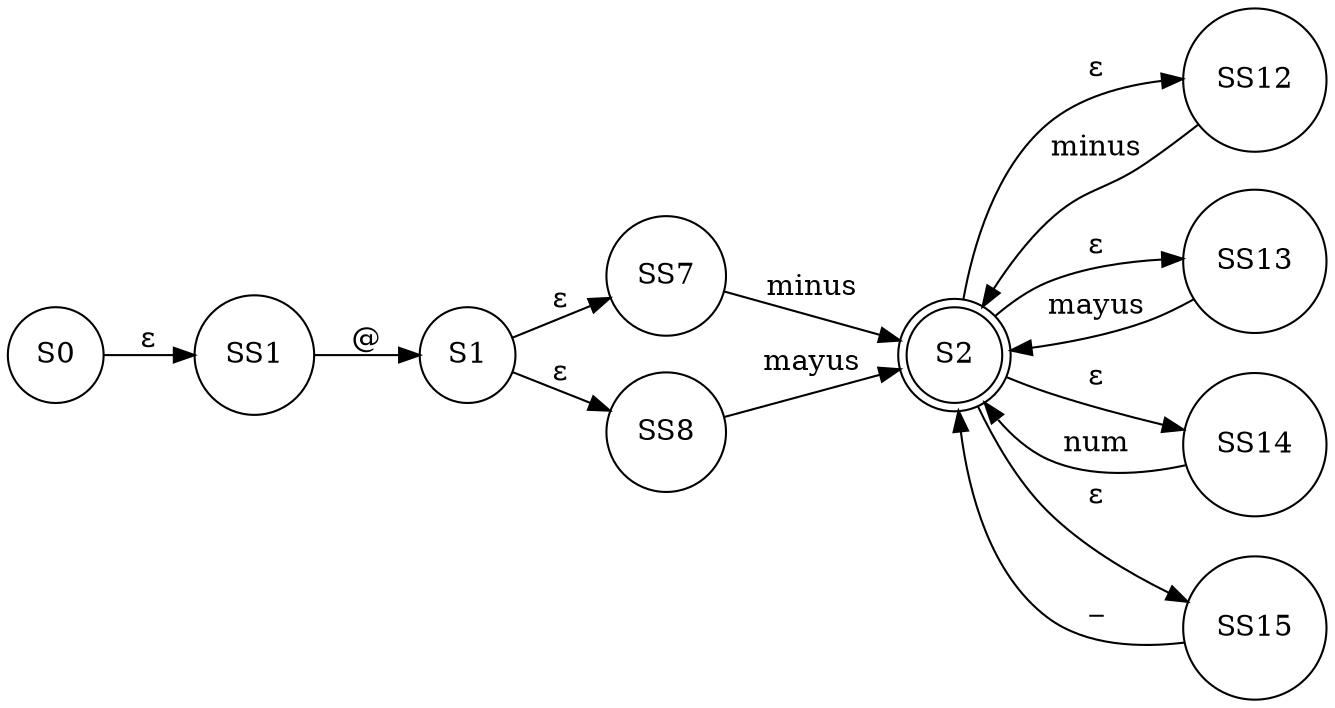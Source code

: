 digraph G{
rankdir=LR
node[shape=circle]
nodo0 [ label ="S0"];
nodo1 [ label ="S1"];
nodo2 [ label ="S2", shape=doublecircle ];
nodo0->SS1 [label = "ε"]
SS1->nodo1 [label = "@"]
nodo1->SS7 [label = "ε"]
SS7->nodo2 [label = "minus"]
nodo1->SS8 [label = "ε"]
SS8->nodo2 [label = "mayus"]
nodo2->SS12 [label = "ε"]
SS12->nodo2 [label = "minus"]
nodo2->SS13 [label = "ε"]
SS13->nodo2 [label = "mayus"]
nodo2->SS14 [label = "ε"]
SS14->nodo2 [label = "num"]
nodo2->SS15 [label = "ε"]
SS15->nodo2 [label = "_"]
}
